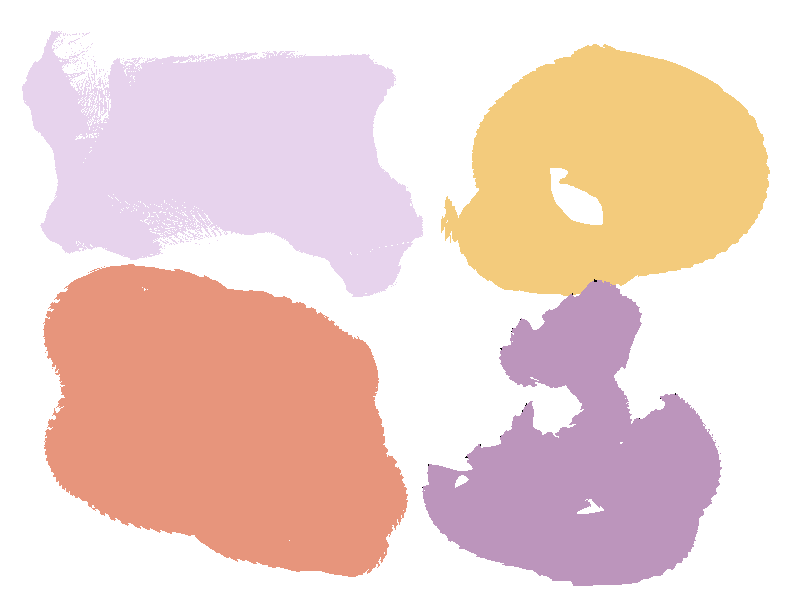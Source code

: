 // This work is licensed under the Creative Commons Attribution 3.0 Unported License.
// To view a copy of this license, visit http://creativecommons.org/licenses/by/3.0/
// or send a letter to Creative Commons, 444 Castro Street, Suite 900, Mountain View,
// California, 94041, USA.

// Persistence Of Vision raytracer version 3.5 sample file.
//
// -w320 -h240
// -w800 -h600 +a0.3
#version 3.7;
global_settings { 
  assumed_gamma 1.0
  max_trace_level 5
}
#default{ finish{ ambient 0.1 diffuse 0.9 }} 

#include "colors.inc"
#include "textures.inc"
#include "stones.inc"

#declare PREC = 20;

camera {
    location <0.0, 0.0, -6.0>
    right     x*image_width/image_height
    angle 49  
    look_at <0,0.5,0>
}

background { rgb 0.5 }

light_source { <4.3, 4.5, -3.0>  rgb <0.7, 0.75, 0.7>*0.5 }
light_source { <-3.3, 5.5, -1.0> rgb <0.4, 0.45, 0.3>*0.5 }

julia_fractal {
    <0.2, 0.1, 0.59, -0.2>
    max_iteration 7
    precision PREC
    sqr
    hypercomplex
    texture {
        pigment { rgb <0.8, 0.65, 0.85> }
        finish { phong 0.7 phong_size 100 }
    }
    scale 1.2
    rotate < 83, 0, -70>
    translate <-1.3,1.5, 0>
}

julia_fractal {
    <0.02, -0.02, 0.8, 0>
    max_iteration 10
    precision PREC
    sqr
    quaternion

    interior {ior 1.5}
    texture {
        pigment { rgbf <0.8, 0.3, 0.2, 0.9>  }
        finish {
            phong 0.3
            phong_size 200
            reflection 0.1
        }
    }
    rotate <40, -30, 120>
    translate <0, 1.12, 0>
    scale 1
    translate <-1.2,-1.45,0>

}

julia_fractal {
    <0.33, 0.54, 0.52, 0.32>
    max_iteration  7
    precision PREC
    cube
    quaternion

    interior {ior 1.2}
    texture {
        pigment { rgbf <0.9, 0.6, 0.2, 0.9>  }
        finish {
            phong 0.3
            phong_size 200
            reflection 0.1
        }
    }
    scale 1
    rotate <-80, 30, -120>
    translate <1.35,1.45,0>
}
 
intersection {
    julia_fractal {
        <-0.54, 0.57, 0.0, -0.37>
        max_iteration 8
        precision PREC
        cube
        texture {
            pigment { rgb <0.5, 0.3, 0.5> }
            scale 0.7
            finish { reflection 0.1 }
        }
    }
    box { <-3, -3, -3>, <3, 3, 0.2> texture { T_Stone11 } }

    rotate <0, 30, 110>
    scale 1
    translate <1.2,-0.45,0>
}
   
background { color rgb<1,1,1>*1 } 

